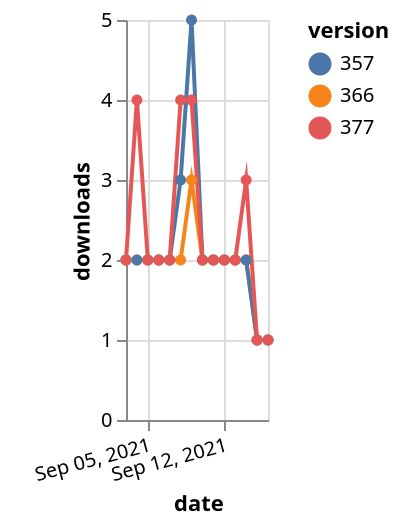 {"$schema": "https://vega.github.io/schema/vega-lite/v5.json", "description": "A simple bar chart with embedded data.", "data": {"values": [{"date": "2021-09-03", "total": 2230, "delta": 2, "version": "366"}, {"date": "2021-09-04", "total": 2232, "delta": 2, "version": "366"}, {"date": "2021-09-05", "total": 2234, "delta": 2, "version": "366"}, {"date": "2021-09-06", "total": 2236, "delta": 2, "version": "366"}, {"date": "2021-09-07", "total": 2238, "delta": 2, "version": "366"}, {"date": "2021-09-08", "total": 2240, "delta": 2, "version": "366"}, {"date": "2021-09-09", "total": 2243, "delta": 3, "version": "366"}, {"date": "2021-09-10", "total": 2245, "delta": 2, "version": "366"}, {"date": "2021-09-11", "total": 2247, "delta": 2, "version": "366"}, {"date": "2021-09-12", "total": 2249, "delta": 2, "version": "366"}, {"date": "2021-09-13", "total": 2251, "delta": 2, "version": "366"}, {"date": "2021-09-14", "total": 2253, "delta": 2, "version": "366"}, {"date": "2021-09-15", "total": 2254, "delta": 1, "version": "366"}, {"date": "2021-09-16", "total": 2255, "delta": 1, "version": "366"}, {"date": "2021-09-03", "total": 2748, "delta": 2, "version": "357"}, {"date": "2021-09-04", "total": 2750, "delta": 2, "version": "357"}, {"date": "2021-09-05", "total": 2752, "delta": 2, "version": "357"}, {"date": "2021-09-06", "total": 2754, "delta": 2, "version": "357"}, {"date": "2021-09-07", "total": 2756, "delta": 2, "version": "357"}, {"date": "2021-09-08", "total": 2759, "delta": 3, "version": "357"}, {"date": "2021-09-09", "total": 2764, "delta": 5, "version": "357"}, {"date": "2021-09-10", "total": 2766, "delta": 2, "version": "357"}, {"date": "2021-09-11", "total": 2768, "delta": 2, "version": "357"}, {"date": "2021-09-12", "total": 2770, "delta": 2, "version": "357"}, {"date": "2021-09-13", "total": 2772, "delta": 2, "version": "357"}, {"date": "2021-09-14", "total": 2774, "delta": 2, "version": "357"}, {"date": "2021-09-15", "total": 2775, "delta": 1, "version": "357"}, {"date": "2021-09-16", "total": 2776, "delta": 1, "version": "357"}, {"date": "2021-09-03", "total": 2059, "delta": 2, "version": "377"}, {"date": "2021-09-04", "total": 2063, "delta": 4, "version": "377"}, {"date": "2021-09-05", "total": 2065, "delta": 2, "version": "377"}, {"date": "2021-09-06", "total": 2067, "delta": 2, "version": "377"}, {"date": "2021-09-07", "total": 2069, "delta": 2, "version": "377"}, {"date": "2021-09-08", "total": 2073, "delta": 4, "version": "377"}, {"date": "2021-09-09", "total": 2077, "delta": 4, "version": "377"}, {"date": "2021-09-10", "total": 2079, "delta": 2, "version": "377"}, {"date": "2021-09-11", "total": 2081, "delta": 2, "version": "377"}, {"date": "2021-09-12", "total": 2083, "delta": 2, "version": "377"}, {"date": "2021-09-13", "total": 2085, "delta": 2, "version": "377"}, {"date": "2021-09-14", "total": 2088, "delta": 3, "version": "377"}, {"date": "2021-09-15", "total": 2089, "delta": 1, "version": "377"}, {"date": "2021-09-16", "total": 2090, "delta": 1, "version": "377"}]}, "width": "container", "mark": {"type": "line", "point": {"filled": true}}, "encoding": {"x": {"field": "date", "type": "temporal", "timeUnit": "yearmonthdate", "title": "date", "axis": {"labelAngle": -15}}, "y": {"field": "delta", "type": "quantitative", "title": "downloads"}, "color": {"field": "version", "type": "nominal"}, "tooltip": {"field": "delta"}}}